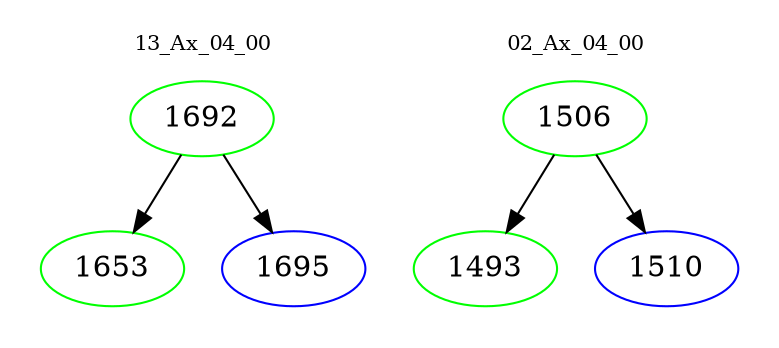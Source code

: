 digraph{
subgraph cluster_0 {
color = white
label = "13_Ax_04_00";
fontsize=10;
T0_1692 [label="1692", color="green"]
T0_1692 -> T0_1653 [color="black"]
T0_1653 [label="1653", color="green"]
T0_1692 -> T0_1695 [color="black"]
T0_1695 [label="1695", color="blue"]
}
subgraph cluster_1 {
color = white
label = "02_Ax_04_00";
fontsize=10;
T1_1506 [label="1506", color="green"]
T1_1506 -> T1_1493 [color="black"]
T1_1493 [label="1493", color="green"]
T1_1506 -> T1_1510 [color="black"]
T1_1510 [label="1510", color="blue"]
}
}
